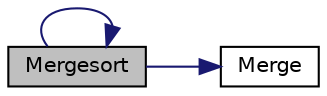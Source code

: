 digraph G
{
  edge [fontname="Helvetica",fontsize="10",labelfontname="Helvetica",labelfontsize="10"];
  node [fontname="Helvetica",fontsize="10",shape=record];
  rankdir="LR";
  Node1 [label="Mergesort",height=0.2,width=0.4,color="black", fillcolor="grey75", style="filled" fontcolor="black"];
  Node1 -> Node1 [color="midnightblue",fontsize="10",style="solid"];
  Node1 -> Node2 [color="midnightblue",fontsize="10",style="solid"];
  Node2 [label="Merge",height=0.2,width=0.4,color="black", fillcolor="white", style="filled",URL="$sortowanie_8hh.html#a6789c689e21e64372c02be9c8b3ea7d4",tooltip="Funkcja pomocnicza sortowania Mergesort."];
}
